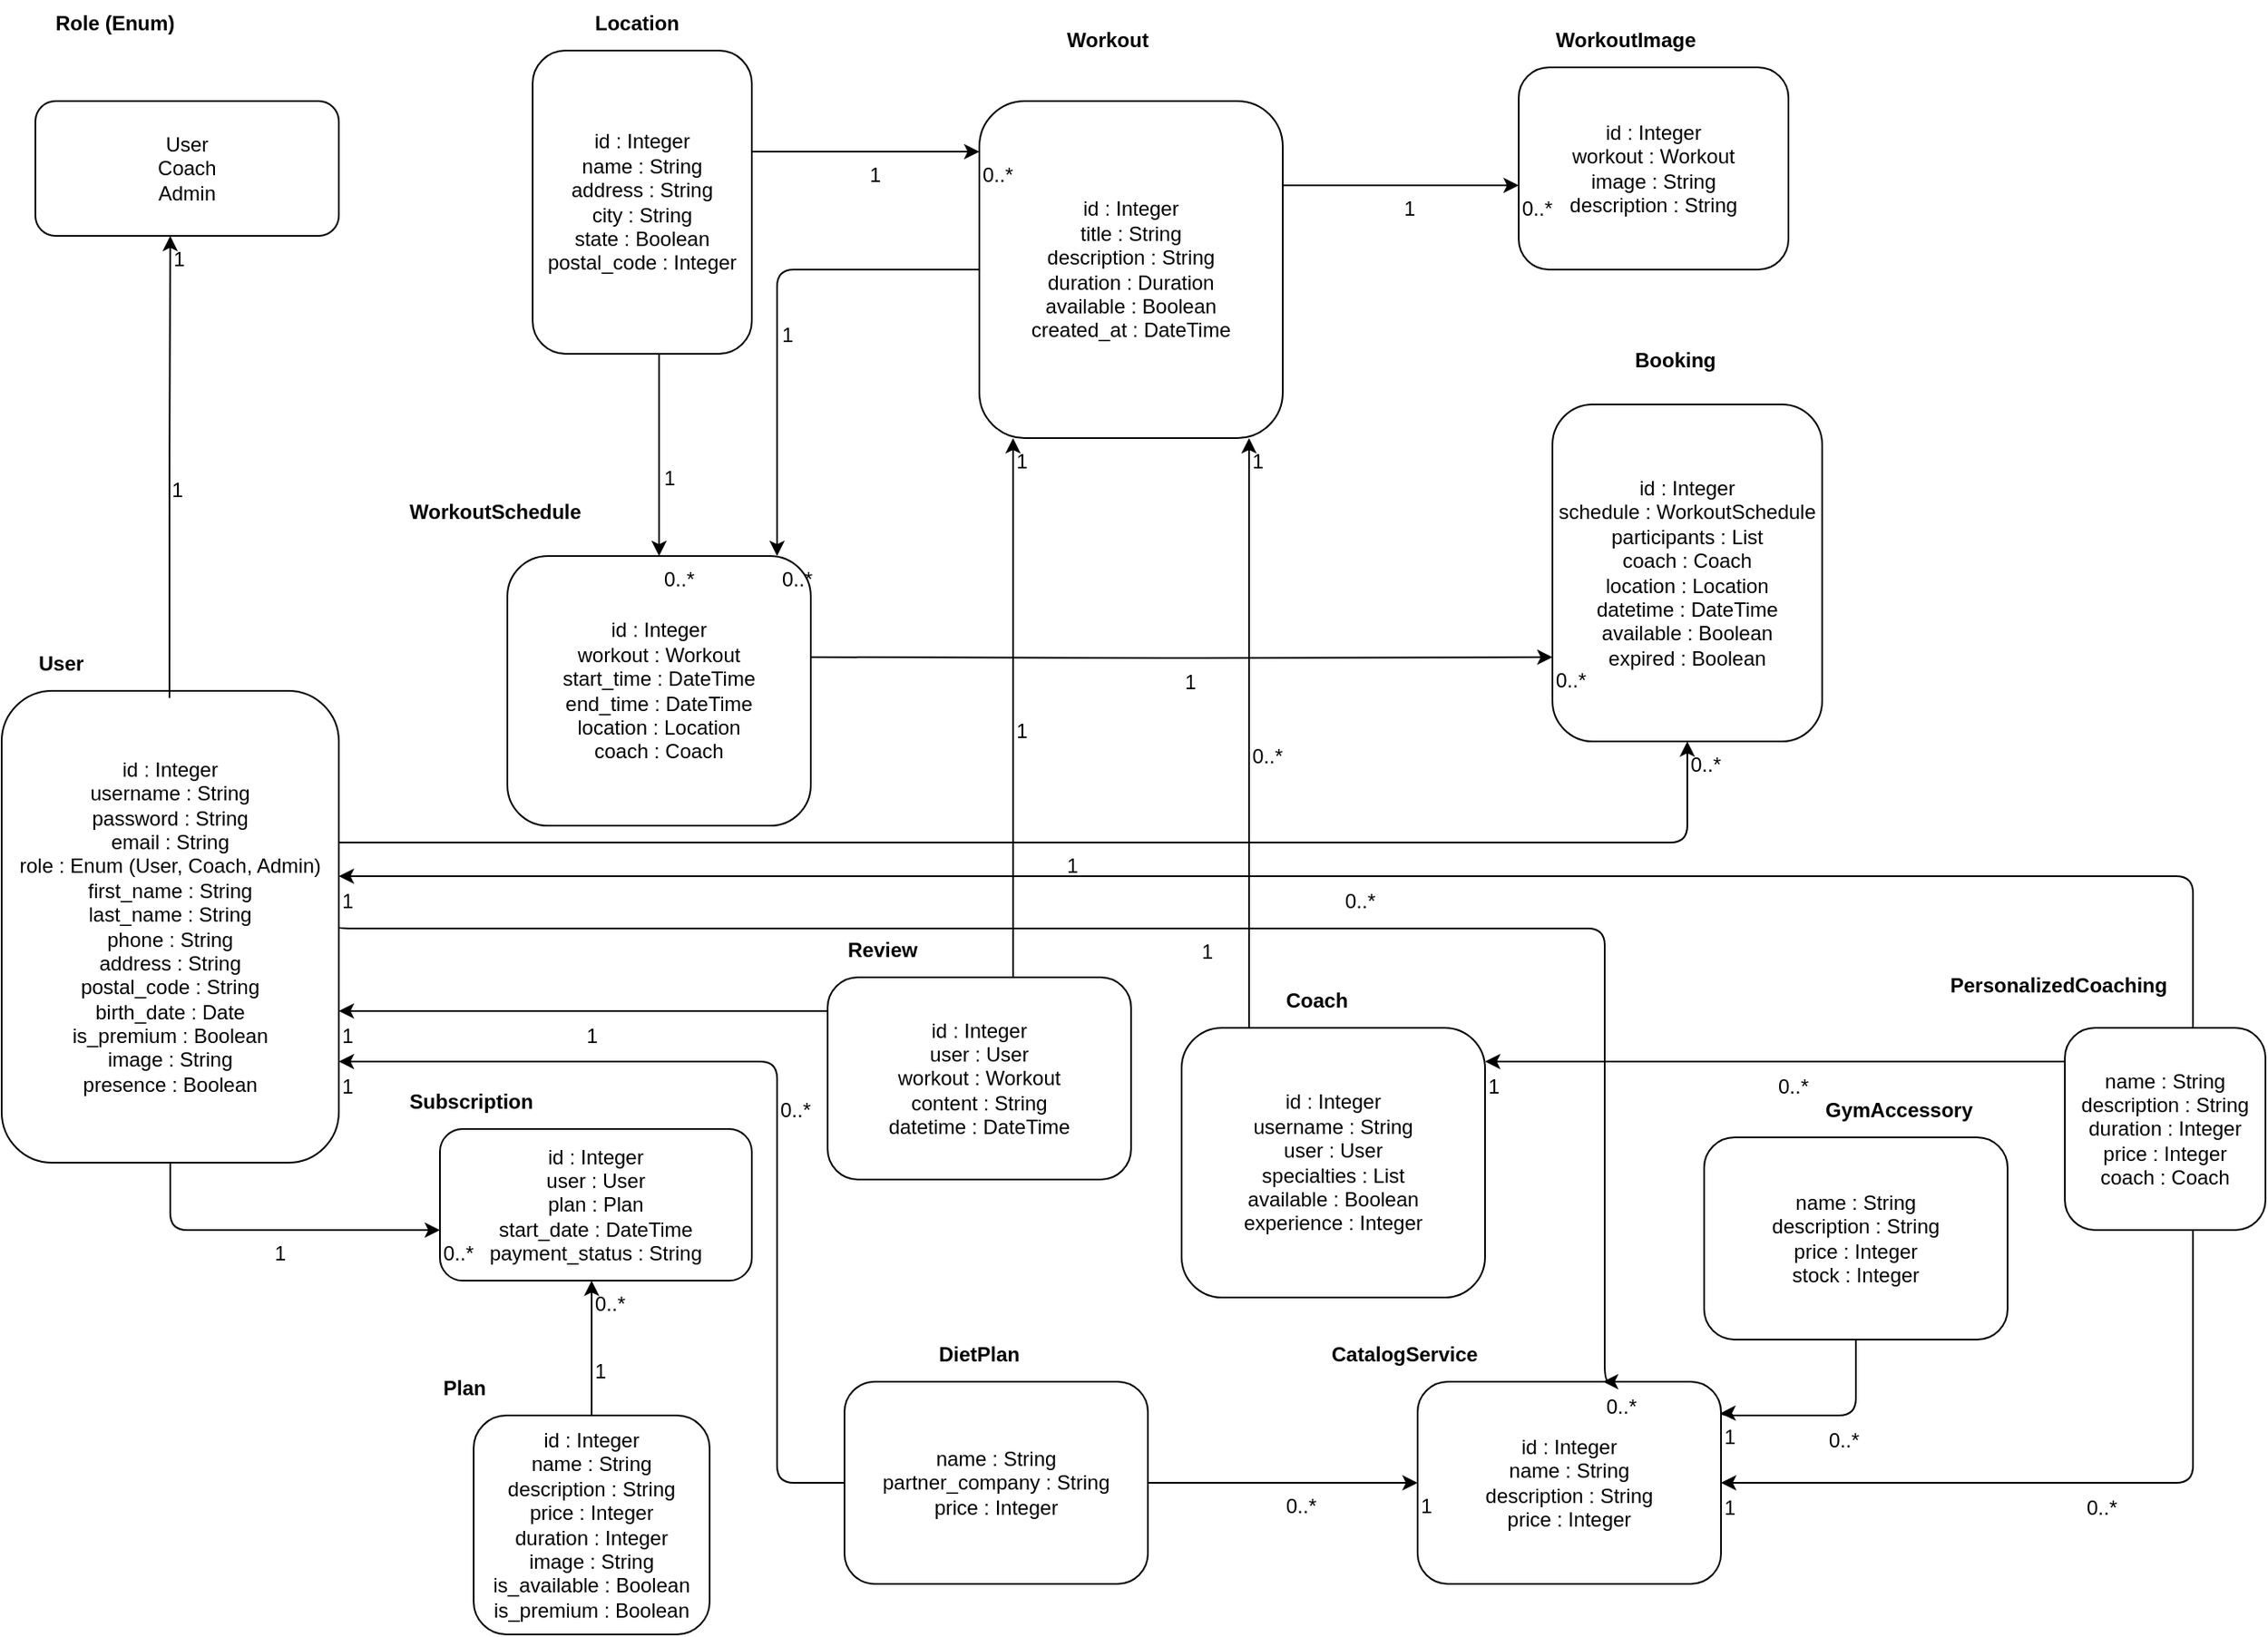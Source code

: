 <mxfile version="24.7.7">
  <diagram id="C5RBs43oDa-KdzZeNtuy" name="Page-1">
    <mxGraphModel dx="2338" dy="1442" grid="0" gridSize="10" guides="1" tooltips="1" connect="1" arrows="1" fold="1" page="0" pageScale="1" pageWidth="827" pageHeight="1169" math="0" shadow="0">
      <root>
        <mxCell id="0" />
        <mxCell id="1" parent="0" />
        <mxCell id="title1" value="User" style="text;html=1;whiteSpace=wrap;fontStyle=1;" vertex="1" parent="1">
          <mxGeometry x="-120" y="20" width="180" height="30" as="geometry" />
        </mxCell>
        <mxCell id="2" value="&lt;span style=&quot;text-align: left; text-wrap: nowrap;&quot;&gt;id : Integer&lt;/span&gt;&lt;br style=&quot;text-align: left; text-wrap: nowrap;&quot;&gt;&lt;span style=&quot;text-align: left; text-wrap: nowrap;&quot;&gt;username : String&lt;/span&gt;&lt;br style=&quot;text-align: left; text-wrap: nowrap;&quot;&gt;&lt;span style=&quot;text-align: left; text-wrap: nowrap;&quot;&gt;password : String&lt;/span&gt;&lt;br style=&quot;text-align: left; text-wrap: nowrap;&quot;&gt;&lt;span style=&quot;text-align: left; text-wrap: nowrap;&quot;&gt;email : String&lt;/span&gt;&lt;br style=&quot;text-align: left; text-wrap: nowrap;&quot;&gt;&lt;span style=&quot;text-align: left; text-wrap: nowrap;&quot;&gt;role : Enum (User, Coach, Admin)&lt;/span&gt;&lt;br style=&quot;text-align: left; text-wrap: nowrap;&quot;&gt;&lt;span style=&quot;text-align: left; text-wrap: nowrap;&quot;&gt;first_name : String&lt;/span&gt;&lt;br style=&quot;text-align: left; text-wrap: nowrap;&quot;&gt;&lt;span style=&quot;text-align: left; text-wrap: nowrap;&quot;&gt;last_name : String&lt;/span&gt;&lt;br style=&quot;text-align: left; text-wrap: nowrap;&quot;&gt;&lt;span style=&quot;text-align: left; text-wrap: nowrap;&quot;&gt;phone : String&lt;/span&gt;&lt;br style=&quot;text-align: left; text-wrap: nowrap;&quot;&gt;&lt;span style=&quot;text-align: left; text-wrap: nowrap;&quot;&gt;address : String&lt;/span&gt;&lt;br style=&quot;text-align: left; text-wrap: nowrap;&quot;&gt;&lt;span style=&quot;text-align: left; text-wrap: nowrap;&quot;&gt;postal_code : String&lt;/span&gt;&lt;br style=&quot;text-align: left; text-wrap: nowrap;&quot;&gt;&lt;span style=&quot;text-align: left; text-wrap: nowrap;&quot;&gt;birth_date : Date&lt;/span&gt;&lt;br style=&quot;text-align: left; text-wrap: nowrap;&quot;&gt;&lt;span style=&quot;text-align: left; text-wrap: nowrap;&quot;&gt;is_premium : Boolean&lt;/span&gt;&lt;br style=&quot;text-align: left; text-wrap: nowrap;&quot;&gt;&lt;span style=&quot;text-align: left; text-wrap: nowrap;&quot;&gt;image : String&lt;/span&gt;&lt;br style=&quot;text-align: left; text-wrap: nowrap;&quot;&gt;&lt;span style=&quot;text-align: left; text-wrap: nowrap;&quot;&gt;presence : Boolean&lt;/span&gt;" style="rounded=1;whiteSpace=wrap;html=1;" vertex="1" parent="1">
          <mxGeometry x="-140" y="50" width="200" height="280" as="geometry" />
        </mxCell>
        <mxCell id="title2" value="Location" style="text;html=1;whiteSpace=wrap;fontStyle=1;" vertex="1" parent="1">
          <mxGeometry x="210" y="-360" width="180" height="30" as="geometry" />
        </mxCell>
        <mxCell id="4" value="&lt;span style=&quot;text-align: left; text-wrap: nowrap;&quot;&gt;id : Integer&lt;/span&gt;&lt;br style=&quot;text-align: left; text-wrap: nowrap;&quot;&gt;&lt;span style=&quot;text-align: left; text-wrap: nowrap;&quot;&gt;name : String&lt;/span&gt;&lt;br style=&quot;text-align: left; text-wrap: nowrap;&quot;&gt;&lt;span style=&quot;text-align: left; text-wrap: nowrap;&quot;&gt;address : String&lt;/span&gt;&lt;br style=&quot;text-align: left; text-wrap: nowrap;&quot;&gt;&lt;span style=&quot;text-align: left; text-wrap: nowrap;&quot;&gt;city : String&lt;/span&gt;&lt;br style=&quot;text-align: left; text-wrap: nowrap;&quot;&gt;&lt;span style=&quot;text-align: left; text-wrap: nowrap;&quot;&gt;state : Boolean&lt;/span&gt;&lt;br style=&quot;text-align: left; text-wrap: nowrap;&quot;&gt;&lt;span style=&quot;text-align: left; text-wrap: nowrap;&quot;&gt;postal_code : Integer&lt;/span&gt;" style="rounded=1;whiteSpace=wrap;html=1;" vertex="1" parent="1">
          <mxGeometry x="175" y="-330" width="130" height="180" as="geometry" />
        </mxCell>
        <mxCell id="title3" value="Workout" style="text;html=1;whiteSpace=wrap;fontStyle=1;" vertex="1" parent="1">
          <mxGeometry x="490" y="-350" width="180" height="30" as="geometry" />
        </mxCell>
        <mxCell id="6" value="&lt;span style=&quot;text-align: left; text-wrap: nowrap;&quot;&gt;id : Integer&lt;/span&gt;&lt;br style=&quot;text-align: left; text-wrap: nowrap;&quot;&gt;&lt;span style=&quot;text-align: left; text-wrap: nowrap;&quot;&gt;title : String&lt;/span&gt;&lt;br style=&quot;text-align: left; text-wrap: nowrap;&quot;&gt;&lt;span style=&quot;text-align: left; text-wrap: nowrap;&quot;&gt;description : String&lt;/span&gt;&lt;br style=&quot;text-align: left; text-wrap: nowrap;&quot;&gt;&lt;span style=&quot;text-align: left; text-wrap: nowrap;&quot;&gt;duration : Duration&lt;/span&gt;&lt;br style=&quot;text-align: left; text-wrap: nowrap;&quot;&gt;&lt;span style=&quot;text-align: left; text-wrap: nowrap;&quot;&gt;available : Boolean&lt;/span&gt;&lt;br style=&quot;text-align: left; text-wrap: nowrap;&quot;&gt;&lt;span style=&quot;text-align: left; text-wrap: nowrap;&quot;&gt;created_at : DateTime&lt;/span&gt;" style="rounded=1;whiteSpace=wrap;html=1;" vertex="1" parent="1">
          <mxGeometry x="440" y="-300" width="180" height="200" as="geometry" />
        </mxCell>
        <mxCell id="title4" value="WorkoutImage" style="text;html=1;whiteSpace=wrap;fontStyle=1;" vertex="1" parent="1">
          <mxGeometry x="780" y="-350" width="180" height="30" as="geometry" />
        </mxCell>
        <mxCell id="8" value="&lt;span style=&quot;text-align: left; text-wrap: nowrap;&quot;&gt;id : Integer&lt;/span&gt;&lt;br style=&quot;text-align: left; text-wrap: nowrap;&quot;&gt;&lt;span style=&quot;text-align: left; text-wrap: nowrap;&quot;&gt;workout : Workout&lt;/span&gt;&lt;br style=&quot;text-align: left; text-wrap: nowrap;&quot;&gt;&lt;span style=&quot;text-align: left; text-wrap: nowrap;&quot;&gt;image : String&lt;/span&gt;&lt;br style=&quot;text-align: left; text-wrap: nowrap;&quot;&gt;&lt;span style=&quot;text-align: left; text-wrap: nowrap;&quot;&gt;description : String&lt;/span&gt;" style="rounded=1;whiteSpace=wrap;html=1;" vertex="1" parent="1">
          <mxGeometry x="760" y="-320" width="160" height="120" as="geometry" />
        </mxCell>
        <mxCell id="title5" value="WorkoutSchedule" style="text;html=1;whiteSpace=wrap;fontStyle=1;" vertex="1" parent="1">
          <mxGeometry x="100" y="-70" width="180" height="30" as="geometry" />
        </mxCell>
        <mxCell id="10" value="&lt;span style=&quot;text-align: left; text-wrap: nowrap;&quot;&gt;id : Integer&lt;/span&gt;&lt;br style=&quot;text-align: left; text-wrap: nowrap;&quot;&gt;&lt;span style=&quot;text-align: left; text-wrap: nowrap;&quot;&gt;workout : Workout&lt;/span&gt;&lt;br style=&quot;text-align: left; text-wrap: nowrap;&quot;&gt;&lt;span style=&quot;text-align: left; text-wrap: nowrap;&quot;&gt;start_time : DateTime&lt;/span&gt;&lt;br style=&quot;text-align: left; text-wrap: nowrap;&quot;&gt;&lt;span style=&quot;text-align: left; text-wrap: nowrap;&quot;&gt;end_time : DateTime&lt;/span&gt;&lt;br style=&quot;text-align: left; text-wrap: nowrap;&quot;&gt;&lt;span style=&quot;text-align: left; text-wrap: nowrap;&quot;&gt;location : Location&lt;/span&gt;&lt;br style=&quot;text-align: left; text-wrap: nowrap;&quot;&gt;&lt;span style=&quot;text-align: left; text-wrap: nowrap;&quot;&gt;coach : Coach&lt;/span&gt;" style="rounded=1;whiteSpace=wrap;html=1;" vertex="1" parent="1">
          <mxGeometry x="160" y="-30" width="180" height="160" as="geometry" />
        </mxCell>
        <mxCell id="title6" value="Booking" style="text;html=1;whiteSpace=wrap;fontStyle=1;" vertex="1" parent="1">
          <mxGeometry x="827" y="-160" width="180" height="30" as="geometry" />
        </mxCell>
        <mxCell id="12" value="&lt;span style=&quot;text-align: left; text-wrap: nowrap;&quot;&gt;id : Integer&lt;/span&gt;&lt;br style=&quot;text-align: left; text-wrap: nowrap;&quot;&gt;&lt;span style=&quot;text-align: left; text-wrap: nowrap;&quot;&gt;schedule : WorkoutSchedule&lt;/span&gt;&lt;br style=&quot;text-align: left; text-wrap: nowrap;&quot;&gt;&lt;span style=&quot;text-align: left; text-wrap: nowrap;&quot;&gt;participants : List&lt;/span&gt;&lt;br style=&quot;text-align: left; text-wrap: nowrap;&quot;&gt;&lt;span style=&quot;text-align: left; text-wrap: nowrap;&quot;&gt;coach : Coach&lt;/span&gt;&lt;br style=&quot;text-align: left; text-wrap: nowrap;&quot;&gt;&lt;span style=&quot;text-align: left; text-wrap: nowrap;&quot;&gt;location : Location&lt;/span&gt;&lt;br style=&quot;text-align: left; text-wrap: nowrap;&quot;&gt;&lt;span style=&quot;text-align: left; text-wrap: nowrap;&quot;&gt;datetime : DateTime&lt;/span&gt;&lt;br style=&quot;text-align: left; text-wrap: nowrap;&quot;&gt;&lt;span style=&quot;text-align: left; text-wrap: nowrap;&quot;&gt;available : Boolean&lt;/span&gt;&lt;br style=&quot;text-align: left; text-wrap: nowrap;&quot;&gt;&lt;span style=&quot;text-align: left; text-wrap: nowrap;&quot;&gt;expired : Boolean&lt;/span&gt;" style="rounded=1;whiteSpace=wrap;html=1;" vertex="1" parent="1">
          <mxGeometry x="780" y="-120" width="160" height="200" as="geometry" />
        </mxCell>
        <mxCell id="title7" value="Coach" style="text;html=1;whiteSpace=wrap;fontStyle=1;" vertex="1" parent="1">
          <mxGeometry x="620" y="220" width="180" height="30" as="geometry" />
        </mxCell>
        <mxCell id="14" value="&lt;span style=&quot;text-align: left; text-wrap: nowrap;&quot;&gt;id : Integer&lt;/span&gt;&lt;br style=&quot;text-align: left; text-wrap: nowrap;&quot;&gt;&lt;span style=&quot;text-align: left; text-wrap: nowrap;&quot;&gt;username : String&lt;/span&gt;&lt;br style=&quot;text-align: left; text-wrap: nowrap;&quot;&gt;&lt;span style=&quot;text-align: left; text-wrap: nowrap;&quot;&gt;user : User&lt;/span&gt;&lt;br style=&quot;text-align: left; text-wrap: nowrap;&quot;&gt;&lt;span style=&quot;text-align: left; text-wrap: nowrap;&quot;&gt;specialties : List&lt;/span&gt;&lt;br style=&quot;text-align: left; text-wrap: nowrap;&quot;&gt;&lt;span style=&quot;text-align: left; text-wrap: nowrap;&quot;&gt;available : Boolean&lt;/span&gt;&lt;br style=&quot;text-align: left; text-wrap: nowrap;&quot;&gt;&lt;span style=&quot;text-align: left; text-wrap: nowrap;&quot;&gt;experience : Integer&lt;/span&gt;" style="rounded=1;whiteSpace=wrap;html=1;" vertex="1" parent="1">
          <mxGeometry x="560" y="250" width="180" height="160" as="geometry" />
        </mxCell>
        <mxCell id="title8" value="Plan" style="text;html=1;whiteSpace=wrap;fontStyle=1;" vertex="1" parent="1">
          <mxGeometry x="120" y="450" width="180" height="30" as="geometry" />
        </mxCell>
        <mxCell id="16" value="&lt;span style=&quot;text-align: left; text-wrap: nowrap;&quot;&gt;id : Integer&lt;/span&gt;&lt;br style=&quot;text-align: left; text-wrap: nowrap;&quot;&gt;&lt;span style=&quot;text-align: left; text-wrap: nowrap;&quot;&gt;name : String&lt;/span&gt;&lt;br style=&quot;text-align: left; text-wrap: nowrap;&quot;&gt;&lt;span style=&quot;text-align: left; text-wrap: nowrap;&quot;&gt;description : String&lt;/span&gt;&lt;br style=&quot;text-align: left; text-wrap: nowrap;&quot;&gt;&lt;span style=&quot;text-align: left; text-wrap: nowrap;&quot;&gt;price : Integer&lt;/span&gt;&lt;br style=&quot;text-align: left; text-wrap: nowrap;&quot;&gt;&lt;span style=&quot;text-align: left; text-wrap: nowrap;&quot;&gt;duration : Integer&lt;/span&gt;&lt;br style=&quot;text-align: left; text-wrap: nowrap;&quot;&gt;&lt;span style=&quot;text-align: left; text-wrap: nowrap;&quot;&gt;image : String&lt;/span&gt;&lt;br style=&quot;text-align: left; text-wrap: nowrap;&quot;&gt;&lt;span style=&quot;text-align: left; text-wrap: nowrap;&quot;&gt;is_available : Boolean&lt;/span&gt;&lt;br style=&quot;text-align: left; text-wrap: nowrap;&quot;&gt;&lt;span style=&quot;text-align: left; text-wrap: nowrap;&quot;&gt;is_premium : Boolean&lt;/span&gt;" style="rounded=1;whiteSpace=wrap;html=1;" vertex="1" parent="1">
          <mxGeometry x="140" y="480" width="140" height="130" as="geometry" />
        </mxCell>
        <mxCell id="title9" value="Subscription" style="text;html=1;whiteSpace=wrap;fontStyle=1;" vertex="1" parent="1">
          <mxGeometry x="100" y="280" width="180" height="30" as="geometry" />
        </mxCell>
        <mxCell id="18" value="&lt;span style=&quot;text-align: left; text-wrap: nowrap;&quot;&gt;id : Integer&lt;/span&gt;&lt;br style=&quot;text-align: left; text-wrap: nowrap;&quot;&gt;&lt;span style=&quot;text-align: left; text-wrap: nowrap;&quot;&gt;user : User&lt;/span&gt;&lt;br style=&quot;text-align: left; text-wrap: nowrap;&quot;&gt;&lt;span style=&quot;text-align: left; text-wrap: nowrap;&quot;&gt;plan : Plan&lt;/span&gt;&lt;br style=&quot;text-align: left; text-wrap: nowrap;&quot;&gt;&lt;span style=&quot;text-align: left; text-wrap: nowrap;&quot;&gt;start_date : DateTime&lt;/span&gt;&lt;br style=&quot;text-align: left; text-wrap: nowrap;&quot;&gt;&lt;span style=&quot;text-align: left; text-wrap: nowrap;&quot;&gt;payment_status : String&lt;/span&gt;" style="rounded=1;whiteSpace=wrap;html=1;" vertex="1" parent="1">
          <mxGeometry x="120" y="310" width="185" height="90" as="geometry" />
        </mxCell>
        <mxCell id="title10" value="Review" style="text;html=1;whiteSpace=wrap;fontStyle=1;" vertex="1" parent="1">
          <mxGeometry x="360" y="190" width="180" height="30" as="geometry" />
        </mxCell>
        <mxCell id="20" value="&lt;span style=&quot;text-align: left; text-wrap: nowrap;&quot;&gt;id : Integer&lt;/span&gt;&lt;br style=&quot;text-align: left; text-wrap: nowrap;&quot;&gt;&lt;span style=&quot;text-align: left; text-wrap: nowrap;&quot;&gt;user : User&lt;/span&gt;&lt;br style=&quot;text-align: left; text-wrap: nowrap;&quot;&gt;&lt;span style=&quot;text-align: left; text-wrap: nowrap;&quot;&gt;workout : Workout&lt;/span&gt;&lt;br style=&quot;text-align: left; text-wrap: nowrap;&quot;&gt;&lt;span style=&quot;text-align: left; text-wrap: nowrap;&quot;&gt;content : String&lt;/span&gt;&lt;br style=&quot;text-align: left; text-wrap: nowrap;&quot;&gt;&lt;span style=&quot;text-align: left; text-wrap: nowrap;&quot;&gt;datetime : DateTime&lt;/span&gt;" style="rounded=1;whiteSpace=wrap;html=1;" vertex="1" parent="1">
          <mxGeometry x="350" y="220" width="180" height="120" as="geometry" />
        </mxCell>
        <mxCell id="title11" value="Role (Enum)" style="text;html=1;whiteSpace=wrap;fontStyle=1;" vertex="1" parent="1">
          <mxGeometry x="-110" y="-360" width="180" height="30" as="geometry" />
        </mxCell>
        <mxCell id="22" value="&lt;span style=&quot;text-align: left; text-wrap: nowrap;&quot;&gt;User&lt;/span&gt;&lt;br style=&quot;text-align: left; text-wrap: nowrap;&quot;&gt;&lt;span style=&quot;text-align: left; text-wrap: nowrap;&quot;&gt;Coach&lt;/span&gt;&lt;br style=&quot;text-align: left; text-wrap: nowrap;&quot;&gt;&lt;span style=&quot;text-align: left; text-wrap: nowrap;&quot;&gt;Admin&lt;/span&gt;" style="rounded=1;whiteSpace=wrap;html=1;" vertex="1" parent="1">
          <mxGeometry x="-120" y="-300" width="180" height="80" as="geometry" />
        </mxCell>
        <mxCell id="title12" value="CatalogService" style="text;html=1;whiteSpace=wrap;fontStyle=1;" vertex="1" parent="1">
          <mxGeometry x="647" y="430" width="180" height="30" as="geometry" />
        </mxCell>
        <mxCell id="24" value="&lt;span style=&quot;text-align: left; text-wrap: nowrap;&quot;&gt;id : Integer&lt;/span&gt;&lt;br style=&quot;text-align: left; text-wrap: nowrap;&quot;&gt;&lt;span style=&quot;text-align: left; text-wrap: nowrap;&quot;&gt;name : String&lt;/span&gt;&lt;br style=&quot;text-align: left; text-wrap: nowrap;&quot;&gt;&lt;span style=&quot;text-align: left; text-wrap: nowrap;&quot;&gt;description : String&lt;/span&gt;&lt;br style=&quot;text-align: left; text-wrap: nowrap;&quot;&gt;&lt;span style=&quot;text-align: left; text-wrap: nowrap;&quot;&gt;price : Integer&lt;/span&gt;" style="rounded=1;whiteSpace=wrap;html=1;" vertex="1" parent="1">
          <mxGeometry x="700" y="460" width="180" height="120" as="geometry" />
        </mxCell>
        <mxCell id="title13" value="GymAccessory" style="text;html=1;whiteSpace=wrap;fontStyle=1;" vertex="1" parent="1">
          <mxGeometry x="940" y="285" width="180" height="30" as="geometry" />
        </mxCell>
        <mxCell id="26" value="&lt;span style=&quot;text-wrap: nowrap; background-color: rgb(255, 255, 255); text-align: left;&quot;&gt;name : String&lt;/span&gt;&lt;br style=&quot;text-wrap: nowrap; background-color: rgb(255, 255, 255); text-align: left;&quot;&gt;&lt;span style=&quot;text-wrap: nowrap; background-color: rgb(255, 255, 255); text-align: left;&quot;&gt;description : String&lt;/span&gt;&lt;br style=&quot;text-wrap: nowrap; background-color: rgb(255, 255, 255); text-align: left;&quot;&gt;&lt;span style=&quot;text-wrap: nowrap; background-color: rgb(255, 255, 255); text-align: left;&quot;&gt;price : Integer&lt;/span&gt;&lt;br style=&quot;text-wrap: nowrap; background-color: rgb(255, 255, 255); text-align: left;&quot;&gt;&lt;span style=&quot;text-wrap: nowrap; background-color: rgb(255, 255, 255); text-align: left;&quot;&gt;stock : Integer&lt;/span&gt;" style="rounded=1;whiteSpace=wrap;html=1;" vertex="1" parent="1">
          <mxGeometry x="870" y="315" width="180" height="120" as="geometry" />
        </mxCell>
        <mxCell id="title14" value="PersonalizedCoaching" style="text;html=1;whiteSpace=wrap;fontStyle=1;" vertex="1" parent="1">
          <mxGeometry x="1014" y="211" width="180" height="30" as="geometry" />
        </mxCell>
        <mxCell id="28" value="&lt;span style=&quot;text-wrap: nowrap; background-color: rgb(255, 255, 255); text-align: left;&quot;&gt;name : String&lt;/span&gt;&lt;br style=&quot;text-wrap: nowrap; background-color: rgb(255, 255, 255); text-align: left;&quot;&gt;&lt;span style=&quot;text-wrap: nowrap; background-color: rgb(255, 255, 255); text-align: left;&quot;&gt;description : String&lt;/span&gt;&lt;br style=&quot;text-wrap: nowrap; background-color: rgb(255, 255, 255); text-align: left;&quot;&gt;&lt;span style=&quot;text-wrap: nowrap; background-color: rgb(255, 255, 255); text-align: left;&quot;&gt;duration : Integer&lt;/span&gt;&lt;br style=&quot;text-wrap: nowrap; background-color: rgb(255, 255, 255); text-align: left;&quot;&gt;&lt;span style=&quot;text-wrap: nowrap; background-color: rgb(255, 255, 255); text-align: left;&quot;&gt;price : Integer&lt;/span&gt;&lt;br style=&quot;text-wrap: nowrap; background-color: rgb(255, 255, 255); text-align: left;&quot;&gt;&lt;span style=&quot;text-wrap: nowrap; background-color: rgb(255, 255, 255); text-align: left;&quot;&gt;coach : Coach&lt;/span&gt;" style="rounded=1;whiteSpace=wrap;html=1;" vertex="1" parent="1">
          <mxGeometry x="1084" y="250" width="119" height="120" as="geometry" />
        </mxCell>
        <mxCell id="title15" value="DietPlan" style="text;html=1;whiteSpace=wrap;fontStyle=1;" vertex="1" parent="1">
          <mxGeometry x="414" y="430" width="180" height="30" as="geometry" />
        </mxCell>
        <mxCell id="30" value="&lt;span style=&quot;text-wrap: nowrap; background-color: rgb(255, 255, 255); text-align: left;&quot;&gt;name : String&lt;/span&gt;&lt;br style=&quot;text-wrap: nowrap; background-color: rgb(255, 255, 255); text-align: left;&quot;&gt;&lt;span style=&quot;text-wrap: nowrap; background-color: rgb(255, 255, 255); text-align: left;&quot;&gt;partner_company : String&lt;/span&gt;&lt;br style=&quot;text-wrap: nowrap; background-color: rgb(255, 255, 255); text-align: left;&quot;&gt;&lt;span style=&quot;text-wrap: nowrap; background-color: rgb(255, 255, 255); text-align: left;&quot;&gt;price : Integer&lt;/span&gt;" style="rounded=1;whiteSpace=wrap;html=1;" vertex="1" parent="1">
          <mxGeometry x="360" y="460" width="180" height="120" as="geometry" />
        </mxCell>
        <mxCell id="32" value="" style="edgeStyle=orthogonalEdgeStyle;rounded=1;html=1;" edge="1" parent="1" source="2" target="12">
          <mxGeometry relative="1" as="geometry">
            <Array as="points">
              <mxPoint x="860" y="140" />
            </Array>
          </mxGeometry>
        </mxCell>
        <mxCell id="33" value="1" style="text;html=1;whiteSpace=wrap;" vertex="1" parent="32">
          <mxGeometry y="0.5" relative="1" as="geometry" />
        </mxCell>
        <mxCell id="34" value="0..*" style="text;html=1;whiteSpace=wrap;" vertex="1" parent="32">
          <mxGeometry x="1" y="0.5" relative="1" as="geometry" />
        </mxCell>
        <mxCell id="35" value="" style="edgeStyle=orthogonalEdgeStyle;rounded=1;html=1;exitX=0.953;exitY=0.964;exitDx=0;exitDy=0;exitPerimeter=0;" edge="1" parent="1">
          <mxGeometry relative="1" as="geometry">
            <mxPoint x="-40.0" y="329.92" as="sourcePoint" />
            <mxPoint x="120" y="370" as="targetPoint" />
            <Array as="points">
              <mxPoint x="-40" y="370" />
            </Array>
          </mxGeometry>
        </mxCell>
        <mxCell id="36" value="1" style="text;html=1;whiteSpace=wrap;" vertex="1" parent="35">
          <mxGeometry y="0.5" relative="1" as="geometry" />
        </mxCell>
        <mxCell id="37" value="0..*" style="text;html=1;whiteSpace=wrap;" vertex="1" parent="35">
          <mxGeometry x="1" y="0.5" relative="1" as="geometry" />
        </mxCell>
        <mxCell id="38" value="" style="edgeStyle=orthogonalEdgeStyle;rounded=1;html=1;" edge="1" parent="1">
          <mxGeometry relative="1" as="geometry">
            <mxPoint x="60" y="190" as="sourcePoint" />
            <mxPoint x="810" y="460" as="targetPoint" />
            <Array as="points">
              <mxPoint x="60" y="191" />
              <mxPoint x="811" y="191" />
            </Array>
          </mxGeometry>
        </mxCell>
        <mxCell id="39" value="1" style="text;html=1;whiteSpace=wrap;" vertex="1" parent="38">
          <mxGeometry y="0.5" relative="1" as="geometry" />
        </mxCell>
        <mxCell id="40" value="0..*" style="text;html=1;whiteSpace=wrap;" vertex="1" parent="38">
          <mxGeometry x="1" y="0.5" relative="1" as="geometry" />
        </mxCell>
        <mxCell id="41" value="" style="edgeStyle=orthogonalEdgeStyle;rounded=1;html=1;" edge="1" parent="1" source="4" target="6">
          <mxGeometry relative="1" as="geometry">
            <Array as="points">
              <mxPoint x="320" y="-270" />
              <mxPoint x="320" y="-270" />
            </Array>
          </mxGeometry>
          <mxPoint as="sourcePoint" />
          <mxPoint as="targetPoint" />
        </mxCell>
        <mxCell id="42" value="1" style="text;html=1;whiteSpace=wrap;" vertex="1" parent="41">
          <mxGeometry y="0.5" relative="1" as="geometry" />
        </mxCell>
        <mxCell id="43" value="0..*" style="text;html=1;whiteSpace=wrap;" vertex="1" parent="41">
          <mxGeometry x="1" y="0.5" relative="1" as="geometry" />
        </mxCell>
        <mxCell id="44" value="" style="edgeStyle=orthogonalEdgeStyle;rounded=1;html=1;" edge="1" parent="1" source="4" target="10">
          <mxGeometry relative="1" as="geometry">
            <Array as="points">
              <mxPoint x="250" y="-120" />
              <mxPoint x="250" y="-120" />
            </Array>
          </mxGeometry>
        </mxCell>
        <mxCell id="45" value="1" style="text;html=1;whiteSpace=wrap;" vertex="1" parent="44">
          <mxGeometry y="0.5" relative="1" as="geometry" />
        </mxCell>
        <mxCell id="46" value="0..*" style="text;html=1;whiteSpace=wrap;" vertex="1" parent="44">
          <mxGeometry x="1" y="0.5" relative="1" as="geometry" />
        </mxCell>
        <mxCell id="47" value="" style="edgeStyle=orthogonalEdgeStyle;rounded=1;html=1;" edge="1" parent="1" source="6" target="8">
          <mxGeometry relative="1" as="geometry">
            <Array as="points">
              <mxPoint x="740" y="-250" />
              <mxPoint x="740" y="-250" />
            </Array>
          </mxGeometry>
        </mxCell>
        <mxCell id="48" value="1" style="text;html=1;whiteSpace=wrap;" vertex="1" parent="47">
          <mxGeometry y="0.5" relative="1" as="geometry" />
        </mxCell>
        <mxCell id="49" value="0..*" style="text;html=1;whiteSpace=wrap;" vertex="1" parent="47">
          <mxGeometry x="1" y="0.5" relative="1" as="geometry" />
        </mxCell>
        <mxCell id="50" value="" style="edgeStyle=orthogonalEdgeStyle;rounded=1;html=1;" edge="1" parent="1" source="6" target="10">
          <mxGeometry relative="1" as="geometry">
            <Array as="points">
              <mxPoint x="320" y="-200" />
            </Array>
          </mxGeometry>
        </mxCell>
        <mxCell id="51" value="1" style="text;html=1;whiteSpace=wrap;" vertex="1" parent="50">
          <mxGeometry y="0.5" relative="1" as="geometry" />
        </mxCell>
        <mxCell id="52" value="0..*" style="text;html=1;whiteSpace=wrap;" vertex="1" parent="50">
          <mxGeometry x="1" y="0.5" relative="1" as="geometry" />
        </mxCell>
        <mxCell id="53" value="" style="edgeStyle=orthogonalEdgeStyle;rounded=1;html=1;entryX=0;entryY=0.75;entryDx=0;entryDy=0;" edge="1" parent="1" target="12">
          <mxGeometry relative="1" as="geometry">
            <mxPoint x="340" y="30" as="sourcePoint" />
            <mxPoint x="760" y="30" as="targetPoint" />
            <Array as="points" />
          </mxGeometry>
        </mxCell>
        <mxCell id="54" value="1" style="text;html=1;whiteSpace=wrap;" vertex="1" parent="53">
          <mxGeometry y="0.5" relative="1" as="geometry" />
        </mxCell>
        <mxCell id="55" value="0..*" style="text;html=1;whiteSpace=wrap;" vertex="1" parent="53">
          <mxGeometry x="1" y="0.5" relative="1" as="geometry" />
        </mxCell>
        <mxCell id="56" value="" style="edgeStyle=orthogonalEdgeStyle;rounded=1;html=1;" edge="1" parent="1">
          <mxGeometry relative="1" as="geometry">
            <mxPoint x="600" y="250" as="sourcePoint" />
            <mxPoint x="600" y="-100" as="targetPoint" />
            <Array as="points">
              <mxPoint x="600" y="250" />
            </Array>
          </mxGeometry>
        </mxCell>
        <mxCell id="57" value="0..*" style="text;html=1;whiteSpace=wrap;" vertex="1" parent="56">
          <mxGeometry y="0.5" relative="1" as="geometry" />
        </mxCell>
        <mxCell id="58" value="1" style="text;html=1;whiteSpace=wrap;" vertex="1" parent="56">
          <mxGeometry x="1" y="0.5" relative="1" as="geometry" />
        </mxCell>
        <mxCell id="59" value="" style="edgeStyle=orthogonalEdgeStyle;rounded=1;html=1;" edge="1" parent="1" source="16" target="18">
          <mxGeometry relative="1" as="geometry">
            <Array as="points">
              <mxPoint x="210" y="430" />
              <mxPoint x="210" y="430" />
            </Array>
          </mxGeometry>
        </mxCell>
        <mxCell id="60" value="1" style="text;html=1;whiteSpace=wrap;" vertex="1" parent="59">
          <mxGeometry y="0.5" relative="1" as="geometry" />
        </mxCell>
        <mxCell id="61" value="0..*" style="text;html=1;whiteSpace=wrap;" vertex="1" parent="59">
          <mxGeometry x="1" y="0.5" relative="1" as="geometry" />
        </mxCell>
        <mxCell id="62" value="" style="edgeStyle=orthogonalEdgeStyle;rounded=1;html=1;" edge="1" parent="1" source="20" target="2">
          <mxGeometry relative="1" as="geometry">
            <Array as="points">
              <mxPoint x="340" y="240" />
              <mxPoint x="340" y="240" />
            </Array>
          </mxGeometry>
        </mxCell>
        <mxCell id="63" value="1" style="text;html=1;whiteSpace=wrap;" vertex="1" parent="62">
          <mxGeometry y="0.5" relative="1" as="geometry" />
        </mxCell>
        <mxCell id="64" value="1" style="text;html=1;whiteSpace=wrap;" vertex="1" parent="62">
          <mxGeometry x="1" y="0.5" relative="1" as="geometry" />
        </mxCell>
        <mxCell id="65" value="" style="edgeStyle=orthogonalEdgeStyle;rounded=1;html=1;" edge="1" parent="1" source="20" target="6">
          <mxGeometry relative="1" as="geometry">
            <Array as="points">
              <mxPoint x="460" y="140" />
              <mxPoint x="460" y="140" />
            </Array>
          </mxGeometry>
        </mxCell>
        <mxCell id="66" value="1" style="text;html=1;whiteSpace=wrap;" vertex="1" parent="65">
          <mxGeometry y="0.5" relative="1" as="geometry" />
        </mxCell>
        <mxCell id="67" value="1" style="text;html=1;whiteSpace=wrap;" vertex="1" parent="65">
          <mxGeometry x="1" y="0.5" relative="1" as="geometry" />
        </mxCell>
        <mxCell id="68" value="" style="edgeStyle=orthogonalEdgeStyle;rounded=1;html=1;exitX=0.5;exitY=1;exitDx=0;exitDy=0;entryX=0.998;entryY=0.156;entryDx=0;entryDy=0;entryPerimeter=0;" edge="1" parent="1" source="26" target="24">
          <mxGeometry relative="1" as="geometry">
            <Array as="points">
              <mxPoint x="960" y="480" />
              <mxPoint x="881" y="480" />
              <mxPoint x="881" y="479" />
            </Array>
          </mxGeometry>
        </mxCell>
        <mxCell id="69" value="0..*" style="text;html=1;whiteSpace=wrap;" vertex="1" parent="68">
          <mxGeometry y="0.5" relative="1" as="geometry" />
        </mxCell>
        <mxCell id="70" value="1" style="text;html=1;whiteSpace=wrap;" vertex="1" parent="68">
          <mxGeometry x="1" y="0.5" relative="1" as="geometry" />
        </mxCell>
        <mxCell id="71" value="" style="edgeStyle=orthogonalEdgeStyle;rounded=1;html=1;" edge="1" parent="1" source="28" target="24">
          <mxGeometry relative="1" as="geometry">
            <Array as="points">
              <mxPoint x="1160" y="520" />
            </Array>
          </mxGeometry>
        </mxCell>
        <mxCell id="72" value="0..*" style="text;html=1;whiteSpace=wrap;" vertex="1" parent="71">
          <mxGeometry y="0.5" relative="1" as="geometry" />
        </mxCell>
        <mxCell id="73" value="1" style="text;html=1;whiteSpace=wrap;" vertex="1" parent="71">
          <mxGeometry x="1" y="0.5" relative="1" as="geometry" />
        </mxCell>
        <mxCell id="74" value="" style="edgeStyle=orthogonalEdgeStyle;rounded=1;html=1;" edge="1" parent="1" source="28" target="2">
          <mxGeometry relative="1" as="geometry">
            <Array as="points">
              <mxPoint x="1160" y="160" />
            </Array>
          </mxGeometry>
        </mxCell>
        <mxCell id="75" value="0..*" style="text;html=1;whiteSpace=wrap;" vertex="1" parent="74">
          <mxGeometry y="0.5" relative="1" as="geometry" />
        </mxCell>
        <mxCell id="76" value="1" style="text;html=1;whiteSpace=wrap;" vertex="1" parent="74">
          <mxGeometry x="1" y="0.5" relative="1" as="geometry" />
        </mxCell>
        <mxCell id="77" value="" style="edgeStyle=orthogonalEdgeStyle;rounded=1;html=1;" edge="1" parent="1" source="28" target="14">
          <mxGeometry relative="1" as="geometry">
            <Array as="points">
              <mxPoint x="1030" y="270" />
              <mxPoint x="1030" y="270" />
            </Array>
          </mxGeometry>
        </mxCell>
        <mxCell id="78" value="0..*" style="text;html=1;whiteSpace=wrap;" vertex="1" parent="77">
          <mxGeometry y="0.5" relative="1" as="geometry" />
        </mxCell>
        <mxCell id="79" value="1" style="text;html=1;whiteSpace=wrap;" vertex="1" parent="77">
          <mxGeometry x="1" y="0.5" relative="1" as="geometry" />
        </mxCell>
        <mxCell id="80" value="" style="edgeStyle=orthogonalEdgeStyle;rounded=1;html=1;" edge="1" parent="1" source="30" target="24">
          <mxGeometry relative="1" as="geometry" />
        </mxCell>
        <mxCell id="81" value="0..*" style="text;html=1;whiteSpace=wrap;" vertex="1" parent="80">
          <mxGeometry y="0.5" relative="1" as="geometry" />
        </mxCell>
        <mxCell id="82" value="1" style="text;html=1;whiteSpace=wrap;" vertex="1" parent="80">
          <mxGeometry x="1" y="0.5" relative="1" as="geometry" />
        </mxCell>
        <mxCell id="83" value="" style="edgeStyle=orthogonalEdgeStyle;rounded=1;html=1;" edge="1" parent="1" source="30" target="2">
          <mxGeometry relative="1" as="geometry">
            <Array as="points">
              <mxPoint x="320" y="520" />
              <mxPoint x="320" y="270" />
            </Array>
          </mxGeometry>
        </mxCell>
        <mxCell id="84" value="0..*" style="text;html=1;whiteSpace=wrap;" vertex="1" parent="83">
          <mxGeometry y="0.5" relative="1" as="geometry" />
        </mxCell>
        <mxCell id="85" value="1" style="text;html=1;whiteSpace=wrap;" vertex="1" parent="83">
          <mxGeometry x="1" y="0.5" relative="1" as="geometry" />
        </mxCell>
        <mxCell id="2caxBBN01kAWGQ2njQOn-90" value="" style="edgeStyle=orthogonalEdgeStyle;rounded=1;html=1;exitX=0.442;exitY=1.141;exitDx=0;exitDy=0;exitPerimeter=0;" edge="1" parent="1" source="title1">
          <mxGeometry relative="1" as="geometry">
            <mxPoint x="-40" y="-90" as="sourcePoint" />
            <mxPoint x="-40" y="-220" as="targetPoint" />
          </mxGeometry>
          <mxPoint as="sourcePoint" />
          <mxPoint as="targetPoint" />
        </mxCell>
        <mxCell id="2caxBBN01kAWGQ2njQOn-91" value="1" style="text;html=1;whiteSpace=wrap;" vertex="1" parent="2caxBBN01kAWGQ2njQOn-90">
          <mxGeometry y="0.5" relative="1" as="geometry" />
        </mxCell>
        <mxCell id="2caxBBN01kAWGQ2njQOn-92" value="1" style="text;html=1;whiteSpace=wrap;" vertex="1" parent="2caxBBN01kAWGQ2njQOn-90">
          <mxGeometry x="1" y="0.5" relative="1" as="geometry" />
        </mxCell>
      </root>
    </mxGraphModel>
  </diagram>
</mxfile>
